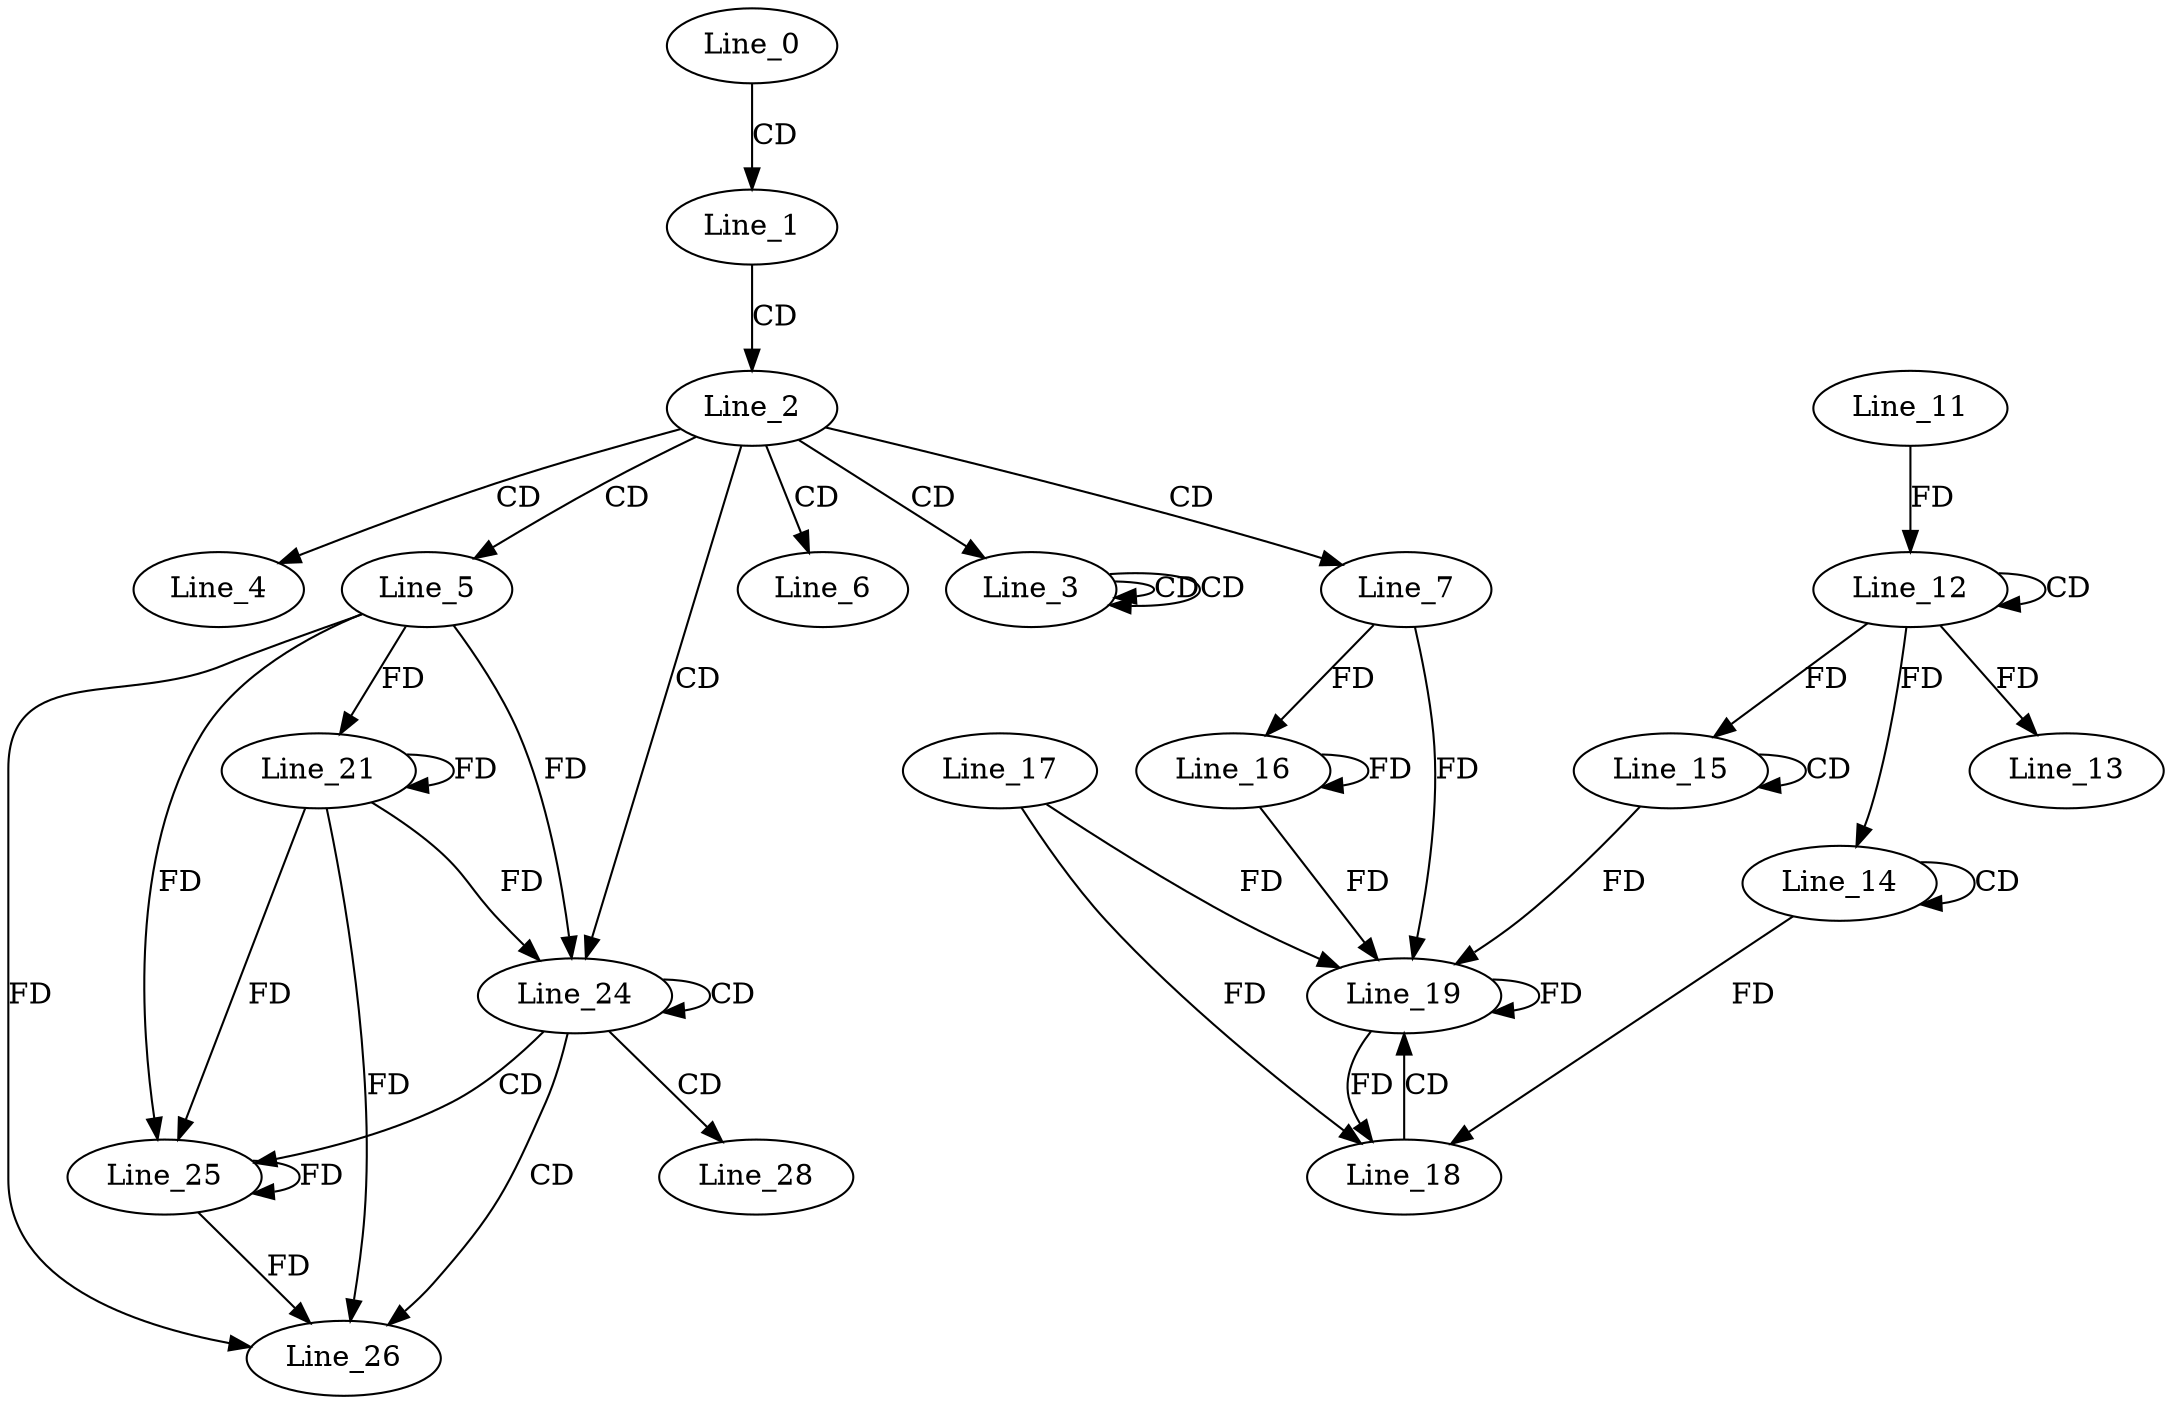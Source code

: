 digraph G {
  Line_0;
  Line_1;
  Line_2;
  Line_3;
  Line_3;
  Line_3;
  Line_4;
  Line_5;
  Line_6;
  Line_7;
  Line_12;
  Line_12;
  Line_11;
  Line_13;
  Line_14;
  Line_14;
  Line_15;
  Line_15;
  Line_16;
  Line_17;
  Line_18;
  Line_19;
  Line_19;
  Line_19;
  Line_21;
  Line_24;
  Line_24;
  Line_24;
  Line_25;
  Line_25;
  Line_26;
  Line_28;
  Line_0 -> Line_1 [ label="CD" ];
  Line_1 -> Line_2 [ label="CD" ];
  Line_2 -> Line_3 [ label="CD" ];
  Line_3 -> Line_3 [ label="CD" ];
  Line_3 -> Line_3 [ label="CD" ];
  Line_2 -> Line_4 [ label="CD" ];
  Line_2 -> Line_5 [ label="CD" ];
  Line_2 -> Line_6 [ label="CD" ];
  Line_2 -> Line_7 [ label="CD" ];
  Line_12 -> Line_12 [ label="CD" ];
  Line_11 -> Line_12 [ label="FD" ];
  Line_12 -> Line_13 [ label="FD" ];
  Line_14 -> Line_14 [ label="CD" ];
  Line_12 -> Line_14 [ label="FD" ];
  Line_15 -> Line_15 [ label="CD" ];
  Line_12 -> Line_15 [ label="FD" ];
  Line_7 -> Line_16 [ label="FD" ];
  Line_16 -> Line_16 [ label="FD" ];
  Line_17 -> Line_18 [ label="FD" ];
  Line_14 -> Line_18 [ label="FD" ];
  Line_18 -> Line_19 [ label="CD" ];
  Line_19 -> Line_19 [ label="FD" ];
  Line_17 -> Line_19 [ label="FD" ];
  Line_15 -> Line_19 [ label="FD" ];
  Line_7 -> Line_19 [ label="FD" ];
  Line_16 -> Line_19 [ label="FD" ];
  Line_5 -> Line_21 [ label="FD" ];
  Line_21 -> Line_21 [ label="FD" ];
  Line_2 -> Line_24 [ label="CD" ];
  Line_24 -> Line_24 [ label="CD" ];
  Line_5 -> Line_24 [ label="FD" ];
  Line_21 -> Line_24 [ label="FD" ];
  Line_24 -> Line_25 [ label="CD" ];
  Line_5 -> Line_25 [ label="FD" ];
  Line_21 -> Line_25 [ label="FD" ];
  Line_25 -> Line_25 [ label="FD" ];
  Line_24 -> Line_26 [ label="CD" ];
  Line_5 -> Line_26 [ label="FD" ];
  Line_21 -> Line_26 [ label="FD" ];
  Line_25 -> Line_26 [ label="FD" ];
  Line_24 -> Line_28 [ label="CD" ];
  Line_19 -> Line_18 [ label="FD" ];
}
